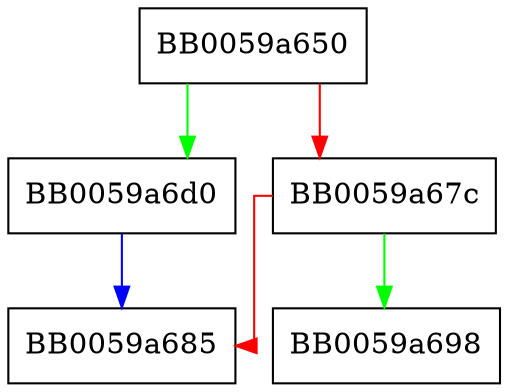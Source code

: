 digraph pkey_ecd_digestverify448 {
  node [shape="box"];
  graph [splines=ortho];
  BB0059a650 -> BB0059a6d0 [color="green"];
  BB0059a650 -> BB0059a67c [color="red"];
  BB0059a67c -> BB0059a698 [color="green"];
  BB0059a67c -> BB0059a685 [color="red"];
  BB0059a6d0 -> BB0059a685 [color="blue"];
}